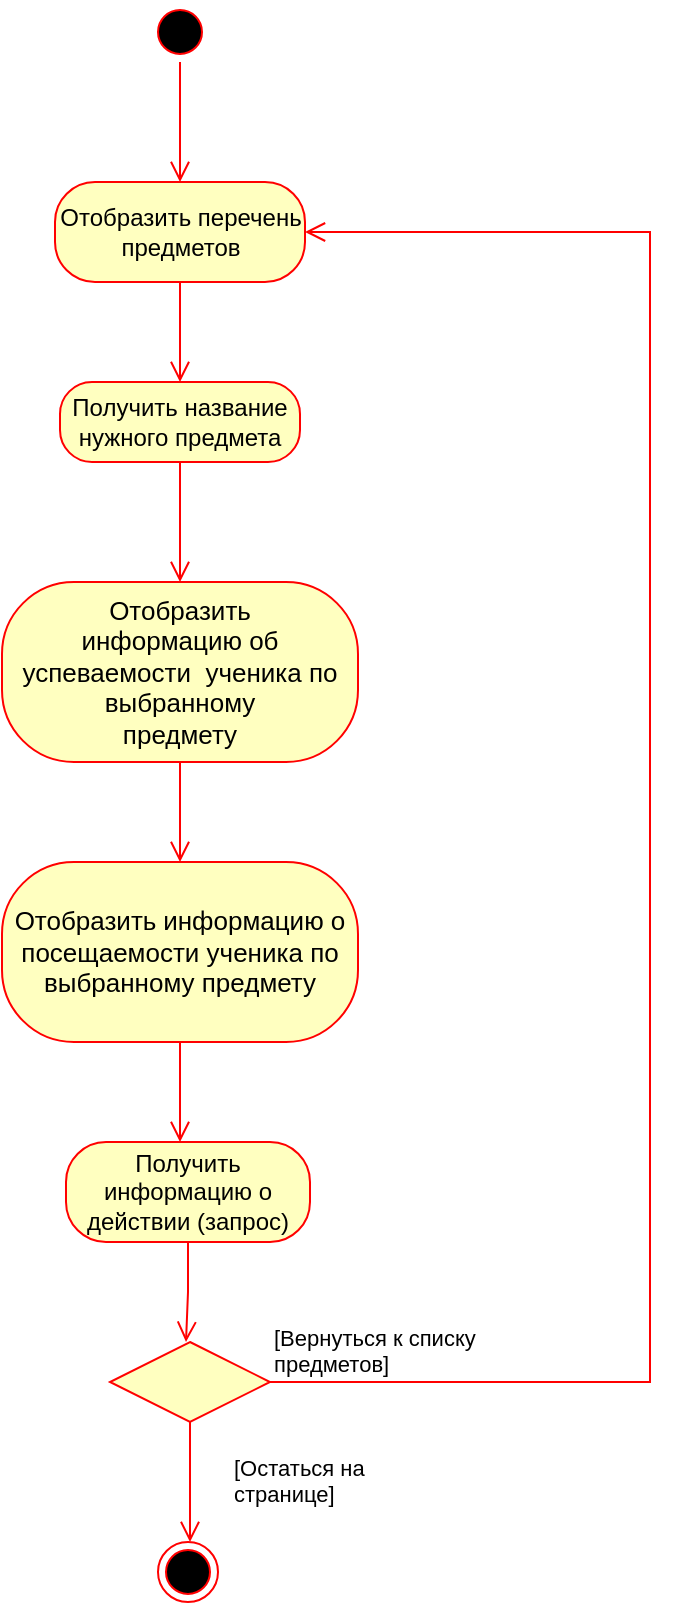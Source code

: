 <mxfile version="24.4.3" type="device" pages="6">
  <diagram name="ДД Просматривать содержимое классного журнала" id="GhDA5JJ8EpGgMBsGiKvQ">
    <mxGraphModel dx="1909" dy="1202" grid="1" gridSize="10" guides="1" tooltips="1" connect="1" arrows="1" fold="1" page="1" pageScale="1" pageWidth="827" pageHeight="1169" math="0" shadow="0">
      <root>
        <mxCell id="0" />
        <mxCell id="1" parent="0" />
        <mxCell id="xFsw0_pARV41h1hgjw1y-2" value="" style="ellipse;html=1;shape=startState;fillColor=#000000;strokeColor=#ff0000;" parent="1" vertex="1">
          <mxGeometry x="240" y="70" width="30" height="30" as="geometry" />
        </mxCell>
        <mxCell id="xFsw0_pARV41h1hgjw1y-3" value="" style="edgeStyle=orthogonalEdgeStyle;html=1;verticalAlign=bottom;endArrow=open;endSize=8;strokeColor=#ff0000;rounded=0;" parent="1" source="xFsw0_pARV41h1hgjw1y-2" edge="1">
          <mxGeometry relative="1" as="geometry">
            <mxPoint x="255" y="160" as="targetPoint" />
          </mxGeometry>
        </mxCell>
        <mxCell id="xFsw0_pARV41h1hgjw1y-4" value="Отобразить перечень предметов" style="rounded=1;whiteSpace=wrap;html=1;arcSize=40;fontColor=#000000;fillColor=#ffffc0;strokeColor=#ff0000;" parent="1" vertex="1">
          <mxGeometry x="192.5" y="160" width="125" height="50" as="geometry" />
        </mxCell>
        <mxCell id="xFsw0_pARV41h1hgjw1y-5" value="" style="edgeStyle=orthogonalEdgeStyle;html=1;verticalAlign=bottom;endArrow=open;endSize=8;strokeColor=#ff0000;rounded=0;" parent="1" source="xFsw0_pARV41h1hgjw1y-4" edge="1">
          <mxGeometry relative="1" as="geometry">
            <mxPoint x="255" y="260" as="targetPoint" />
          </mxGeometry>
        </mxCell>
        <mxCell id="xFsw0_pARV41h1hgjw1y-6" value="Получить название нужного предмета" style="rounded=1;whiteSpace=wrap;html=1;arcSize=40;fontColor=#000000;fillColor=#ffffc0;strokeColor=#ff0000;" parent="1" vertex="1">
          <mxGeometry x="195" y="260" width="120" height="40" as="geometry" />
        </mxCell>
        <mxCell id="xFsw0_pARV41h1hgjw1y-7" value="" style="edgeStyle=orthogonalEdgeStyle;html=1;verticalAlign=bottom;endArrow=open;endSize=8;strokeColor=#ff0000;rounded=0;" parent="1" source="xFsw0_pARV41h1hgjw1y-6" edge="1">
          <mxGeometry relative="1" as="geometry">
            <mxPoint x="255" y="360" as="targetPoint" />
          </mxGeometry>
        </mxCell>
        <mxCell id="xFsw0_pARV41h1hgjw1y-8" value="&lt;font style=&quot;font-size: 13px;&quot; face=&quot;Helvetica&quot;&gt;Отобразить&lt;br&gt;информацию об успеваемости&amp;nbsp; ученика по выбранному&lt;br&gt;предмету&lt;/font&gt;" style="rounded=1;whiteSpace=wrap;html=1;arcSize=40;fontColor=#000000;fillColor=#ffffc0;strokeColor=#ff0000;" parent="1" vertex="1">
          <mxGeometry x="166" y="360" width="178" height="90" as="geometry" />
        </mxCell>
        <mxCell id="xFsw0_pARV41h1hgjw1y-9" value="" style="edgeStyle=orthogonalEdgeStyle;html=1;verticalAlign=bottom;endArrow=open;endSize=8;strokeColor=#ff0000;rounded=0;" parent="1" source="xFsw0_pARV41h1hgjw1y-8" edge="1">
          <mxGeometry relative="1" as="geometry">
            <mxPoint x="255" y="500" as="targetPoint" />
            <Array as="points">
              <mxPoint x="255" y="460" />
            </Array>
          </mxGeometry>
        </mxCell>
        <mxCell id="xFsw0_pARV41h1hgjw1y-11" value="&lt;span style=&quot;font-size: 13px;&quot;&gt;&lt;font style=&quot;font-size: 13px;&quot; face=&quot;Helvetica&quot;&gt;Отобразить&lt;span style=&quot;letter-spacing: -0.15pt;&quot;&gt; &lt;/span&gt;информацию о посещаемости ученика по&lt;br/&gt;выбранному предмету&lt;/font&gt;&lt;/span&gt;" style="rounded=1;whiteSpace=wrap;html=1;arcSize=40;fontColor=#000000;fillColor=#ffffc0;strokeColor=#ff0000;" parent="1" vertex="1">
          <mxGeometry x="166" y="500" width="178" height="90" as="geometry" />
        </mxCell>
        <mxCell id="xFsw0_pARV41h1hgjw1y-12" value="" style="edgeStyle=orthogonalEdgeStyle;html=1;verticalAlign=bottom;endArrow=open;endSize=8;strokeColor=#ff0000;rounded=0;" parent="1" source="xFsw0_pARV41h1hgjw1y-11" edge="1">
          <mxGeometry relative="1" as="geometry">
            <mxPoint x="255" y="640" as="targetPoint" />
            <Array as="points">
              <mxPoint x="255" y="600" />
            </Array>
          </mxGeometry>
        </mxCell>
        <mxCell id="xFsw0_pARV41h1hgjw1y-13" value="Получить информацию о действии (запрос)" style="rounded=1;whiteSpace=wrap;html=1;arcSize=40;fontColor=#000000;fillColor=#ffffc0;strokeColor=#ff0000;" parent="1" vertex="1">
          <mxGeometry x="198" y="640" width="122" height="50" as="geometry" />
        </mxCell>
        <mxCell id="xFsw0_pARV41h1hgjw1y-14" value="" style="edgeStyle=orthogonalEdgeStyle;html=1;verticalAlign=bottom;endArrow=open;endSize=8;strokeColor=#ff0000;rounded=0;" parent="1" source="xFsw0_pARV41h1hgjw1y-13" edge="1">
          <mxGeometry relative="1" as="geometry">
            <mxPoint x="258" y="740" as="targetPoint" />
          </mxGeometry>
        </mxCell>
        <mxCell id="xFsw0_pARV41h1hgjw1y-15" value="" style="rhombus;whiteSpace=wrap;html=1;fontColor=#000000;fillColor=#ffffc0;strokeColor=#ff0000;" parent="1" vertex="1">
          <mxGeometry x="220" y="740" width="80" height="40" as="geometry" />
        </mxCell>
        <mxCell id="xFsw0_pARV41h1hgjw1y-16" value="[Вернуться к списку &lt;br&gt;предметов]" style="edgeStyle=orthogonalEdgeStyle;html=1;align=left;verticalAlign=bottom;endArrow=open;endSize=8;strokeColor=#ff0000;rounded=0;entryX=1;entryY=0.5;entryDx=0;entryDy=0;" parent="1" source="xFsw0_pARV41h1hgjw1y-15" target="xFsw0_pARV41h1hgjw1y-4" edge="1">
          <mxGeometry x="-1" relative="1" as="geometry">
            <mxPoint x="400" y="760" as="targetPoint" />
            <Array as="points">
              <mxPoint x="490" y="760" />
              <mxPoint x="490" y="185" />
            </Array>
          </mxGeometry>
        </mxCell>
        <mxCell id="xFsw0_pARV41h1hgjw1y-17" value="[Остаться на&lt;br&gt;странице]" style="edgeStyle=orthogonalEdgeStyle;html=1;align=left;verticalAlign=top;endArrow=open;endSize=8;strokeColor=#ff0000;rounded=0;" parent="1" source="xFsw0_pARV41h1hgjw1y-15" edge="1">
          <mxGeometry x="-0.669" y="20" relative="1" as="geometry">
            <mxPoint x="260" y="840" as="targetPoint" />
            <mxPoint as="offset" />
          </mxGeometry>
        </mxCell>
        <mxCell id="xFsw0_pARV41h1hgjw1y-20" value="" style="ellipse;html=1;shape=endState;fillColor=#000000;strokeColor=#ff0000;" parent="1" vertex="1">
          <mxGeometry x="244" y="840" width="30" height="30" as="geometry" />
        </mxCell>
      </root>
    </mxGraphModel>
  </diagram>
  <diagram id="ozHT0kNgbM_j_uiXv8dV" name="ДП Просматривать содержимое классного журнала">
    <mxGraphModel dx="1434" dy="780" grid="1" gridSize="10" guides="1" tooltips="1" connect="1" arrows="1" fold="1" page="1" pageScale="1" pageWidth="827" pageHeight="1169" math="0" shadow="0">
      <root>
        <mxCell id="0" />
        <mxCell id="1" parent="0" />
        <mxCell id="-aEBHtSDJdG5K7ZYC6EL-1" value="" style="shape=umlLifeline;perimeter=lifelinePerimeter;whiteSpace=wrap;html=1;container=1;dropTarget=0;collapsible=0;recursiveResize=0;outlineConnect=0;portConstraint=eastwest;newEdgeStyle={&quot;curved&quot;:0,&quot;rounded&quot;:0};participant=umlActor;" parent="1" vertex="1">
          <mxGeometry x="100" y="50" width="20" height="660" as="geometry" />
        </mxCell>
        <mxCell id="-aEBHtSDJdG5K7ZYC6EL-4" value="" style="html=1;points=[[0,0,0,0,5],[0,1,0,0,-5],[1,0,0,0,5],[1,1,0,0,-5]];perimeter=orthogonalPerimeter;outlineConnect=0;targetShapes=umlLifeline;portConstraint=eastwest;newEdgeStyle={&quot;curved&quot;:0,&quot;rounded&quot;:0};" parent="-aEBHtSDJdG5K7ZYC6EL-1" vertex="1">
          <mxGeometry x="5" y="70" width="10" height="430" as="geometry" />
        </mxCell>
        <mxCell id="-aEBHtSDJdG5K7ZYC6EL-9" value="" style="html=1;points=[[0,0,0,0,5],[0,1,0,0,-5],[1,0,0,0,5],[1,1,0,0,-5]];perimeter=orthogonalPerimeter;outlineConnect=0;targetShapes=umlLifeline;portConstraint=eastwest;newEdgeStyle={&quot;curved&quot;:0,&quot;rounded&quot;:0};" parent="-aEBHtSDJdG5K7ZYC6EL-1" vertex="1">
          <mxGeometry x="5" y="130" width="10" height="40" as="geometry" />
        </mxCell>
        <mxCell id="-aEBHtSDJdG5K7ZYC6EL-10" value="ПолучитьНазваниеПредмета():НазваниеПредмета" style="html=1;align=left;spacingLeft=2;endArrow=block;rounded=0;edgeStyle=orthogonalEdgeStyle;curved=0;rounded=0;" parent="-aEBHtSDJdG5K7ZYC6EL-1" target="-aEBHtSDJdG5K7ZYC6EL-9" edge="1">
          <mxGeometry relative="1" as="geometry">
            <mxPoint x="10" y="110" as="sourcePoint" />
            <Array as="points">
              <mxPoint x="40" y="140" />
            </Array>
          </mxGeometry>
        </mxCell>
        <mxCell id="yJdR0REu-SGnylPo3Y4m-10" value="" style="html=1;points=[[0,0,0,0,5],[0,1,0,0,-5],[1,0,0,0,5],[1,1,0,0,-5]];perimeter=orthogonalPerimeter;outlineConnect=0;targetShapes=umlLifeline;portConstraint=eastwest;newEdgeStyle={&quot;curved&quot;:0,&quot;rounded&quot;:0};" parent="-aEBHtSDJdG5K7ZYC6EL-1" vertex="1">
          <mxGeometry x="6" y="420" width="10" height="40" as="geometry" />
        </mxCell>
        <mxCell id="yJdR0REu-SGnylPo3Y4m-11" value="ОтобразитьРезультаты(Результат)" style="html=1;align=left;spacingLeft=2;endArrow=block;rounded=0;edgeStyle=orthogonalEdgeStyle;curved=0;rounded=0;" parent="-aEBHtSDJdG5K7ZYC6EL-1" target="yJdR0REu-SGnylPo3Y4m-10" edge="1">
          <mxGeometry relative="1" as="geometry">
            <mxPoint x="11" y="400" as="sourcePoint" />
            <Array as="points">
              <mxPoint x="41" y="430" />
            </Array>
          </mxGeometry>
        </mxCell>
        <mxCell id="-aEBHtSDJdG5K7ZYC6EL-3" value="Учащийся" style="text;html=1;align=center;verticalAlign=middle;resizable=0;points=[];autosize=1;strokeColor=none;fillColor=none;" parent="1" vertex="1">
          <mxGeometry x="70" y="20" width="80" height="30" as="geometry" />
        </mxCell>
        <mxCell id="-aEBHtSDJdG5K7ZYC6EL-5" value=":Предмет" style="shape=umlLifeline;perimeter=lifelinePerimeter;whiteSpace=wrap;html=1;container=1;dropTarget=0;collapsible=0;recursiveResize=0;outlineConnect=0;portConstraint=eastwest;newEdgeStyle={&quot;curved&quot;:0,&quot;rounded&quot;:0};" parent="1" vertex="1">
          <mxGeometry x="414" y="50" width="100" height="300" as="geometry" />
        </mxCell>
        <mxCell id="-aEBHtSDJdG5K7ZYC6EL-6" value="" style="html=1;points=[[0,0,0,0,5],[0,1,0,0,-5],[1,0,0,0,5],[1,1,0,0,-5]];perimeter=orthogonalPerimeter;outlineConnect=0;targetShapes=umlLifeline;portConstraint=eastwest;newEdgeStyle={&quot;curved&quot;:0,&quot;rounded&quot;:0};" parent="-aEBHtSDJdG5K7ZYC6EL-5" vertex="1">
          <mxGeometry x="45" y="70" width="10" height="80" as="geometry" />
        </mxCell>
        <mxCell id="-aEBHtSDJdG5K7ZYC6EL-7" style="edgeStyle=orthogonalEdgeStyle;rounded=0;orthogonalLoop=1;jettySize=auto;html=1;curved=0;" parent="1" source="-aEBHtSDJdG5K7ZYC6EL-4" target="-aEBHtSDJdG5K7ZYC6EL-6" edge="1">
          <mxGeometry relative="1" as="geometry">
            <Array as="points">
              <mxPoint x="160" y="150" />
              <mxPoint x="160" y="150" />
            </Array>
          </mxGeometry>
        </mxCell>
        <mxCell id="-aEBHtSDJdG5K7ZYC6EL-8" value="ПолучитьПеречньПредметов():Предмет" style="edgeLabel;html=1;align=center;verticalAlign=middle;resizable=0;points=[];" parent="-aEBHtSDJdG5K7ZYC6EL-7" vertex="1" connectable="0">
          <mxGeometry x="-0.263" y="3" relative="1" as="geometry">
            <mxPoint x="15" y="-7" as="offset" />
          </mxGeometry>
        </mxCell>
        <mxCell id="-aEBHtSDJdG5K7ZYC6EL-11" value=":Успеваемость" style="shape=umlLifeline;perimeter=lifelinePerimeter;whiteSpace=wrap;html=1;container=1;dropTarget=0;collapsible=0;recursiveResize=0;outlineConnect=0;portConstraint=eastwest;newEdgeStyle={&quot;curved&quot;:0,&quot;rounded&quot;:0};" parent="1" vertex="1">
          <mxGeometry x="590" y="50" width="100" height="390" as="geometry" />
        </mxCell>
        <mxCell id="yJdR0REu-SGnylPo3Y4m-1" value="" style="html=1;points=[[0,0,0,0,5],[0,1,0,0,-5],[1,0,0,0,5],[1,1,0,0,-5]];perimeter=orthogonalPerimeter;outlineConnect=0;targetShapes=umlLifeline;portConstraint=eastwest;newEdgeStyle={&quot;curved&quot;:0,&quot;rounded&quot;:0};" parent="-aEBHtSDJdG5K7ZYC6EL-11" vertex="1">
          <mxGeometry x="45" y="190" width="10" height="80" as="geometry" />
        </mxCell>
        <mxCell id="yJdR0REu-SGnylPo3Y4m-2" style="edgeStyle=orthogonalEdgeStyle;rounded=0;orthogonalLoop=1;jettySize=auto;html=1;curved=0;" parent="1" source="-aEBHtSDJdG5K7ZYC6EL-4" target="-aEBHtSDJdG5K7ZYC6EL-11" edge="1">
          <mxGeometry relative="1" as="geometry">
            <Array as="points">
              <mxPoint x="250" y="280" />
              <mxPoint x="250" y="280" />
            </Array>
          </mxGeometry>
        </mxCell>
        <mxCell id="yJdR0REu-SGnylPo3Y4m-3" value="ПолучитьДанныеОбУспеваемости():Успеваемость" style="edgeLabel;html=1;align=center;verticalAlign=middle;resizable=0;points=[];" parent="yJdR0REu-SGnylPo3Y4m-2" vertex="1" connectable="0">
          <mxGeometry x="-0.39" relative="1" as="geometry">
            <mxPoint x="-20" y="-10" as="offset" />
          </mxGeometry>
        </mxCell>
        <mxCell id="yJdR0REu-SGnylPo3Y4m-4" value=":Посещаемость" style="shape=umlLifeline;perimeter=lifelinePerimeter;whiteSpace=wrap;html=1;container=1;dropTarget=0;collapsible=0;recursiveResize=0;outlineConnect=0;portConstraint=eastwest;newEdgeStyle={&quot;curved&quot;:0,&quot;rounded&quot;:0};" parent="1" vertex="1">
          <mxGeometry x="770" y="50" width="100" height="640" as="geometry" />
        </mxCell>
        <mxCell id="yJdR0REu-SGnylPo3Y4m-5" value="" style="html=1;points=[[0,0,0,0,5],[0,1,0,0,-5],[1,0,0,0,5],[1,1,0,0,-5]];perimeter=orthogonalPerimeter;outlineConnect=0;targetShapes=umlLifeline;portConstraint=eastwest;newEdgeStyle={&quot;curved&quot;:0,&quot;rounded&quot;:0};" parent="yJdR0REu-SGnylPo3Y4m-4" vertex="1">
          <mxGeometry x="45" y="300" width="10" height="80" as="geometry" />
        </mxCell>
        <mxCell id="yJdR0REu-SGnylPo3Y4m-6" style="edgeStyle=orthogonalEdgeStyle;rounded=0;orthogonalLoop=1;jettySize=auto;html=1;curved=0;" parent="1" source="-aEBHtSDJdG5K7ZYC6EL-4" target="yJdR0REu-SGnylPo3Y4m-4" edge="1">
          <mxGeometry relative="1" as="geometry">
            <Array as="points">
              <mxPoint x="290" y="380" />
              <mxPoint x="290" y="380" />
            </Array>
          </mxGeometry>
        </mxCell>
        <mxCell id="yJdR0REu-SGnylPo3Y4m-7" value="&lt;span style=&quot;font-size: 11px; background-color: rgb(255, 255, 255);&quot;&gt;ПолучитьДанныеОПосещаемостии():Посещаемость&lt;/span&gt;" style="text;html=1;align=center;verticalAlign=middle;resizable=0;points=[];autosize=1;strokeColor=none;fillColor=none;" parent="1" vertex="1">
          <mxGeometry x="155" y="328" width="290" height="30" as="geometry" />
        </mxCell>
      </root>
    </mxGraphModel>
  </diagram>
  <diagram id="UU9LcetnBbPYJ6xcRy1N" name="ДП Работать с журналом учета преподавателей">
    <mxGraphModel dx="1434" dy="780" grid="1" gridSize="10" guides="1" tooltips="1" connect="1" arrows="1" fold="1" page="1" pageScale="1" pageWidth="827" pageHeight="1169" math="0" shadow="0">
      <root>
        <mxCell id="0" />
        <mxCell id="1" parent="0" />
        <mxCell id="kTUTBUxoFP5jON_hpG-B-2" value="" style="shape=umlLifeline;perimeter=lifelinePerimeter;whiteSpace=wrap;html=1;container=1;dropTarget=0;collapsible=0;recursiveResize=0;outlineConnect=0;portConstraint=eastwest;newEdgeStyle={&quot;curved&quot;:0,&quot;rounded&quot;:0};participant=umlActor;" parent="1" vertex="1">
          <mxGeometry x="80" y="100" width="20" height="600" as="geometry" />
        </mxCell>
        <mxCell id="2SuWnSA99DPPpRbEErow-1" value="" style="html=1;points=[[0,0,0,0,5],[0,1,0,0,-5],[1,0,0,0,5],[1,1,0,0,-5]];perimeter=orthogonalPerimeter;outlineConnect=0;targetShapes=umlLifeline;portConstraint=eastwest;newEdgeStyle={&quot;curved&quot;:0,&quot;rounded&quot;:0};" parent="kTUTBUxoFP5jON_hpG-B-2" vertex="1">
          <mxGeometry x="5" y="60" width="10" height="330" as="geometry" />
        </mxCell>
        <mxCell id="wPAeT3K_qcjkXJFKxchH-1" value="" style="html=1;points=[[0,0,0,0,5],[0,1,0,0,-5],[1,0,0,0,5],[1,1,0,0,-5]];perimeter=orthogonalPerimeter;outlineConnect=0;targetShapes=umlLifeline;portConstraint=eastwest;newEdgeStyle={&quot;curved&quot;:0,&quot;rounded&quot;:0};" parent="kTUTBUxoFP5jON_hpG-B-2" vertex="1">
          <mxGeometry x="5" y="120" width="10" height="40" as="geometry" />
        </mxCell>
        <mxCell id="wPAeT3K_qcjkXJFKxchH-2" value="ПолучитьФИОПреподавателя():ФИОПреподавателя" style="html=1;align=left;spacingLeft=2;endArrow=block;rounded=0;edgeStyle=orthogonalEdgeStyle;curved=0;rounded=0;" parent="kTUTBUxoFP5jON_hpG-B-2" target="wPAeT3K_qcjkXJFKxchH-1" edge="1">
          <mxGeometry x="0.012" relative="1" as="geometry">
            <mxPoint x="10" y="100" as="sourcePoint" />
            <Array as="points">
              <mxPoint x="40" y="130" />
            </Array>
            <mxPoint as="offset" />
          </mxGeometry>
        </mxCell>
        <mxCell id="e9LcL4o1iRo2LlaVkWCO-4" value="" style="html=1;points=[[0,0,0,0,5],[0,1,0,0,-5],[1,0,0,0,5],[1,1,0,0,-5]];perimeter=orthogonalPerimeter;outlineConnect=0;targetShapes=umlLifeline;portConstraint=eastwest;newEdgeStyle={&quot;curved&quot;:0,&quot;rounded&quot;:0};" parent="kTUTBUxoFP5jON_hpG-B-2" vertex="1">
          <mxGeometry x="5" y="200" width="10" height="40" as="geometry" />
        </mxCell>
        <mxCell id="e9LcL4o1iRo2LlaVkWCO-5" value="ПолучитьЛичноеДелоПреподавателя():ЛДПреподавателя" style="html=1;align=left;spacingLeft=2;endArrow=block;rounded=0;edgeStyle=orthogonalEdgeStyle;curved=0;rounded=0;" parent="kTUTBUxoFP5jON_hpG-B-2" target="e9LcL4o1iRo2LlaVkWCO-4" edge="1">
          <mxGeometry relative="1" as="geometry">
            <mxPoint x="10" y="180" as="sourcePoint" />
            <Array as="points">
              <mxPoint x="40" y="210" />
            </Array>
          </mxGeometry>
        </mxCell>
        <mxCell id="e9LcL4o1iRo2LlaVkWCO-9" value="" style="html=1;points=[[0,0,0,0,5],[0,1,0,0,-5],[1,0,0,0,5],[1,1,0,0,-5]];perimeter=orthogonalPerimeter;outlineConnect=0;targetShapes=umlLifeline;portConstraint=eastwest;newEdgeStyle={&quot;curved&quot;:0,&quot;rounded&quot;:0};" parent="kTUTBUxoFP5jON_hpG-B-2" vertex="1">
          <mxGeometry x="5" y="300" width="10" height="40" as="geometry" />
        </mxCell>
        <mxCell id="e9LcL4o1iRo2LlaVkWCO-10" value="ОткрытьФорму(Преподаватель)" style="html=1;align=left;spacingLeft=2;endArrow=block;rounded=0;edgeStyle=orthogonalEdgeStyle;curved=0;rounded=0;" parent="kTUTBUxoFP5jON_hpG-B-2" target="e9LcL4o1iRo2LlaVkWCO-9" edge="1">
          <mxGeometry relative="1" as="geometry">
            <mxPoint x="10" y="280" as="sourcePoint" />
            <Array as="points">
              <mxPoint x="40" y="310" />
            </Array>
          </mxGeometry>
        </mxCell>
        <mxCell id="kTUTBUxoFP5jON_hpG-B-3" value="Администрация школы" style="text;html=1;align=center;verticalAlign=middle;resizable=0;points=[];autosize=1;strokeColor=none;fillColor=none;" parent="1" vertex="1">
          <mxGeometry x="15" y="70" width="150" height="30" as="geometry" />
        </mxCell>
        <mxCell id="2SuWnSA99DPPpRbEErow-2" value=":Преподаватель" style="shape=umlLifeline;perimeter=lifelinePerimeter;whiteSpace=wrap;html=1;container=1;dropTarget=0;collapsible=0;recursiveResize=0;outlineConnect=0;portConstraint=eastwest;newEdgeStyle={&quot;curved&quot;:0,&quot;rounded&quot;:0};" parent="1" vertex="1">
          <mxGeometry x="500" y="80" width="100" height="730" as="geometry" />
        </mxCell>
        <mxCell id="0DaUec6cCpMsL1g1Fyv9-1" value="" style="html=1;points=[[0,0,0,0,5],[0,1,0,0,-5],[1,0,0,0,5],[1,1,0,0,-5]];perimeter=orthogonalPerimeter;outlineConnect=0;targetShapes=umlLifeline;portConstraint=eastwest;newEdgeStyle={&quot;curved&quot;:0,&quot;rounded&quot;:0};" parent="2SuWnSA99DPPpRbEErow-2" vertex="1">
          <mxGeometry x="46" y="360" width="10" height="210" as="geometry" />
        </mxCell>
        <mxCell id="KJpOrB9tsoX88Z9so3ap-2" value="" style="html=1;points=[[0,0,0,0,5],[0,1,0,0,-5],[1,0,0,0,5],[1,1,0,0,-5]];perimeter=orthogonalPerimeter;outlineConnect=0;targetShapes=umlLifeline;portConstraint=eastwest;newEdgeStyle={&quot;curved&quot;:0,&quot;rounded&quot;:0};" parent="2SuWnSA99DPPpRbEErow-2" vertex="1">
          <mxGeometry x="45" y="80" width="10" height="60" as="geometry" />
        </mxCell>
        <mxCell id="e9LcL4o1iRo2LlaVkWCO-6" value="" style="html=1;points=[[0,0,0,0,5],[0,1,0,0,-5],[1,0,0,0,5],[1,1,0,0,-5]];perimeter=orthogonalPerimeter;outlineConnect=0;targetShapes=umlLifeline;portConstraint=eastwest;newEdgeStyle={&quot;curved&quot;:0,&quot;rounded&quot;:0};" parent="2SuWnSA99DPPpRbEErow-2" vertex="1">
          <mxGeometry x="50" y="420" width="10" height="40" as="geometry" />
        </mxCell>
        <mxCell id="e9LcL4o1iRo2LlaVkWCO-7" value="ПолучитьЛичныеДанныеПреподавателя():ЛичныеДанныеПреподавателя" style="html=1;align=left;spacingLeft=2;endArrow=block;rounded=0;edgeStyle=orthogonalEdgeStyle;curved=0;rounded=0;" parent="2SuWnSA99DPPpRbEErow-2" target="e9LcL4o1iRo2LlaVkWCO-6" edge="1">
          <mxGeometry x="-0.009" relative="1" as="geometry">
            <mxPoint x="55" y="400" as="sourcePoint" />
            <Array as="points">
              <mxPoint x="85" y="430" />
            </Array>
            <mxPoint as="offset" />
          </mxGeometry>
        </mxCell>
        <mxCell id="RxykpupFUyI8Gsuq2Oce-1" value="" style="html=1;points=[[0,0,0,0,5],[0,1,0,0,-5],[1,0,0,0,5],[1,1,0,0,-5]];perimeter=orthogonalPerimeter;outlineConnect=0;targetShapes=umlLifeline;portConstraint=eastwest;newEdgeStyle={&quot;curved&quot;:0,&quot;rounded&quot;:0};" parent="2SuWnSA99DPPpRbEErow-2" vertex="1">
          <mxGeometry x="50" y="510" width="10" height="40" as="geometry" />
        </mxCell>
        <mxCell id="RxykpupFUyI8Gsuq2Oce-2" value="СохранитьНовогоПреподавателяВБД():Преподаватель" style="html=1;align=left;spacingLeft=2;endArrow=block;rounded=0;edgeStyle=orthogonalEdgeStyle;curved=0;rounded=0;" parent="2SuWnSA99DPPpRbEErow-2" target="RxykpupFUyI8Gsuq2Oce-1" edge="1">
          <mxGeometry relative="1" as="geometry">
            <mxPoint x="55" y="490" as="sourcePoint" />
            <Array as="points">
              <mxPoint x="85" y="520" />
            </Array>
          </mxGeometry>
        </mxCell>
        <mxCell id="KJpOrB9tsoX88Z9so3ap-1" style="edgeStyle=orthogonalEdgeStyle;rounded=0;orthogonalLoop=1;jettySize=auto;html=1;curved=0;" parent="1" target="2SuWnSA99DPPpRbEErow-2" edge="1">
          <mxGeometry relative="1" as="geometry">
            <mxPoint x="430" y="130" as="targetPoint" />
            <mxPoint x="95" y="180" as="sourcePoint" />
            <Array as="points">
              <mxPoint x="95" y="181" />
            </Array>
          </mxGeometry>
        </mxCell>
        <mxCell id="KJpOrB9tsoX88Z9so3ap-3" value="ПолучитьПеречньПреподавателей():Преподаватель" style="edgeLabel;html=1;align=center;verticalAlign=middle;resizable=0;points=[];" parent="KJpOrB9tsoX88Z9so3ap-1" vertex="1" connectable="0">
          <mxGeometry x="-0.35" relative="1" as="geometry">
            <mxPoint x="38" y="-11" as="offset" />
          </mxGeometry>
        </mxCell>
        <mxCell id="e9LcL4o1iRo2LlaVkWCO-3" style="edgeStyle=orthogonalEdgeStyle;rounded=0;orthogonalLoop=1;jettySize=auto;html=1;curved=0;" parent="1" source="2SuWnSA99DPPpRbEErow-1" target="2SuWnSA99DPPpRbEErow-2" edge="1">
          <mxGeometry relative="1" as="geometry">
            <Array as="points">
              <mxPoint x="420" y="460" />
              <mxPoint x="420" y="460" />
            </Array>
          </mxGeometry>
        </mxCell>
        <mxCell id="e9LcL4o1iRo2LlaVkWCO-8" value="&lt;span style=&quot;text-align: left;&quot;&gt;СоздатьНовоеЛДПреподавателя():ЛДПреподавателя&lt;/span&gt;" style="edgeLabel;html=1;align=center;verticalAlign=middle;resizable=0;points=[];" parent="e9LcL4o1iRo2LlaVkWCO-3" vertex="1" connectable="0">
          <mxGeometry x="-0.099" y="-5" relative="1" as="geometry">
            <mxPoint x="10" y="-15" as="offset" />
          </mxGeometry>
        </mxCell>
      </root>
    </mxGraphModel>
  </diagram>
  <diagram id="M4CpFcbBAaataZh6NHn3" name="ДП Работать с данными поступающих">
    <mxGraphModel dx="1050" dy="661" grid="1" gridSize="10" guides="1" tooltips="1" connect="1" arrows="1" fold="1" page="1" pageScale="1" pageWidth="827" pageHeight="1169" math="0" shadow="0">
      <root>
        <mxCell id="0" />
        <mxCell id="1" parent="0" />
        <mxCell id="I5DP8-BoOTLGiMz2T4dt-1" value="" style="shape=umlLifeline;perimeter=lifelinePerimeter;whiteSpace=wrap;html=1;container=1;dropTarget=0;collapsible=0;recursiveResize=0;outlineConnect=0;portConstraint=eastwest;newEdgeStyle={&quot;curved&quot;:0,&quot;rounded&quot;:0};participant=umlActor;" parent="1" vertex="1">
          <mxGeometry x="90" y="150" width="20" height="520" as="geometry" />
        </mxCell>
        <mxCell id="VsG27GPGSmAYt9QTBCAz-1" value="" style="html=1;points=[[0,0,0,0,5],[0,1,0,0,-5],[1,0,0,0,5],[1,1,0,0,-5]];perimeter=orthogonalPerimeter;outlineConnect=0;targetShapes=umlLifeline;portConstraint=eastwest;newEdgeStyle={&quot;curved&quot;:0,&quot;rounded&quot;:0};" parent="I5DP8-BoOTLGiMz2T4dt-1" vertex="1">
          <mxGeometry x="5" y="70" width="10" height="360" as="geometry" />
        </mxCell>
        <mxCell id="8Za7L209P9gRxeqMtF9T-1" value="" style="html=1;points=[[0,0,0,0,5],[0,1,0,0,-5],[1,0,0,0,5],[1,1,0,0,-5]];perimeter=orthogonalPerimeter;outlineConnect=0;targetShapes=umlLifeline;portConstraint=eastwest;newEdgeStyle={&quot;curved&quot;:0,&quot;rounded&quot;:0};" parent="I5DP8-BoOTLGiMz2T4dt-1" vertex="1">
          <mxGeometry x="5" y="130" width="10" height="40" as="geometry" />
        </mxCell>
        <mxCell id="8Za7L209P9gRxeqMtF9T-2" value="ПолучитьФИОПоступающего():ФИОПоступающего" style="html=1;align=left;spacingLeft=2;endArrow=block;rounded=0;edgeStyle=orthogonalEdgeStyle;curved=0;rounded=0;" parent="I5DP8-BoOTLGiMz2T4dt-1" target="8Za7L209P9gRxeqMtF9T-1" edge="1">
          <mxGeometry relative="1" as="geometry">
            <mxPoint x="10" y="110" as="sourcePoint" />
            <Array as="points">
              <mxPoint x="40" y="140" />
            </Array>
          </mxGeometry>
        </mxCell>
        <mxCell id="oM5nVTRDdeC3sPqhmBQ0-1" value="" style="html=1;points=[[0,0,0,0,5],[0,1,0,0,-5],[1,0,0,0,5],[1,1,0,0,-5]];perimeter=orthogonalPerimeter;outlineConnect=0;targetShapes=umlLifeline;portConstraint=eastwest;newEdgeStyle={&quot;curved&quot;:0,&quot;rounded&quot;:0};" parent="I5DP8-BoOTLGiMz2T4dt-1" vertex="1">
          <mxGeometry x="5" y="310" width="10" height="40" as="geometry" />
        </mxCell>
        <mxCell id="oM5nVTRDdeC3sPqhmBQ0-2" value="ПолучитьСтатусЗачисленияПоступающего():СтатусЗачисления" style="html=1;align=left;spacingLeft=2;endArrow=block;rounded=0;edgeStyle=orthogonalEdgeStyle;curved=0;rounded=0;" parent="I5DP8-BoOTLGiMz2T4dt-1" target="oM5nVTRDdeC3sPqhmBQ0-1" edge="1">
          <mxGeometry relative="1" as="geometry">
            <mxPoint x="10" y="270" as="sourcePoint" />
            <Array as="points">
              <mxPoint x="40" y="300" />
            </Array>
          </mxGeometry>
        </mxCell>
        <mxCell id="h82H7liTuh-v_kTRQIHy-1" value="" style="html=1;points=[[0,0,0,0,5],[0,1,0,0,-5],[1,0,0,0,5],[1,1,0,0,-5]];perimeter=orthogonalPerimeter;outlineConnect=0;targetShapes=umlLifeline;portConstraint=eastwest;newEdgeStyle={&quot;curved&quot;:0,&quot;rounded&quot;:0};" vertex="1" parent="I5DP8-BoOTLGiMz2T4dt-1">
          <mxGeometry x="5" y="240" width="10" height="40" as="geometry" />
        </mxCell>
        <mxCell id="I5DP8-BoOTLGiMz2T4dt-2" value="Администрация школы" style="text;html=1;align=center;verticalAlign=middle;resizable=0;points=[];autosize=1;strokeColor=none;fillColor=none;" parent="1" vertex="1">
          <mxGeometry x="25" y="120" width="150" height="30" as="geometry" />
        </mxCell>
        <mxCell id="I5DP8-BoOTLGiMz2T4dt-3" value=":Поступающий" style="shape=umlLifeline;perimeter=lifelinePerimeter;whiteSpace=wrap;html=1;container=1;dropTarget=0;collapsible=0;recursiveResize=0;outlineConnect=0;portConstraint=eastwest;newEdgeStyle={&quot;curved&quot;:0,&quot;rounded&quot;:0};" parent="1" vertex="1">
          <mxGeometry x="470" y="150" width="100" height="530" as="geometry" />
        </mxCell>
        <mxCell id="VsG27GPGSmAYt9QTBCAz-2" value="" style="html=1;points=[[0,0,0,0,5],[0,1,0,0,-5],[1,0,0,0,5],[1,1,0,0,-5]];perimeter=orthogonalPerimeter;outlineConnect=0;targetShapes=umlLifeline;portConstraint=eastwest;newEdgeStyle={&quot;curved&quot;:0,&quot;rounded&quot;:0};" parent="I5DP8-BoOTLGiMz2T4dt-3" vertex="1">
          <mxGeometry x="45" y="70" width="10" height="80" as="geometry" />
        </mxCell>
        <mxCell id="WIecglRSiBNNbNzKmK5W-3" value="" style="html=1;points=[[0,0,0,0,5],[0,1,0,0,-5],[1,0,0,0,5],[1,1,0,0,-5]];perimeter=orthogonalPerimeter;outlineConnect=0;targetShapes=umlLifeline;portConstraint=eastwest;newEdgeStyle={&quot;curved&quot;:0,&quot;rounded&quot;:0};" parent="I5DP8-BoOTLGiMz2T4dt-3" vertex="1">
          <mxGeometry x="45" y="380" width="10" height="110" as="geometry" />
        </mxCell>
        <mxCell id="oM5nVTRDdeC3sPqhmBQ0-5" value="" style="html=1;points=[[0,0,0,0,5],[0,1,0,0,-5],[1,0,0,0,5],[1,1,0,0,-5]];perimeter=orthogonalPerimeter;outlineConnect=0;targetShapes=umlLifeline;portConstraint=eastwest;newEdgeStyle={&quot;curved&quot;:0,&quot;rounded&quot;:0};" parent="I5DP8-BoOTLGiMz2T4dt-3" vertex="1">
          <mxGeometry x="50" y="420" width="10" height="40" as="geometry" />
        </mxCell>
        <mxCell id="oM5nVTRDdeC3sPqhmBQ0-6" value="СохранитьСтатусЗачисления():Поступающий" style="html=1;align=left;spacingLeft=2;endArrow=block;rounded=0;edgeStyle=orthogonalEdgeStyle;curved=0;rounded=0;" parent="I5DP8-BoOTLGiMz2T4dt-3" target="oM5nVTRDdeC3sPqhmBQ0-5" edge="1">
          <mxGeometry relative="1" as="geometry">
            <mxPoint x="55" y="400" as="sourcePoint" />
            <Array as="points">
              <mxPoint x="85" y="430" />
            </Array>
          </mxGeometry>
        </mxCell>
        <mxCell id="VsG27GPGSmAYt9QTBCAz-3" style="edgeStyle=orthogonalEdgeStyle;rounded=0;orthogonalLoop=1;jettySize=auto;html=1;curved=0;" parent="1" edge="1">
          <mxGeometry relative="1" as="geometry">
            <mxPoint x="105" y="240" as="sourcePoint" />
            <mxPoint x="515" y="240" as="targetPoint" />
            <Array as="points">
              <mxPoint x="220" y="240" />
              <mxPoint x="220" y="240" />
            </Array>
          </mxGeometry>
        </mxCell>
        <mxCell id="VsG27GPGSmAYt9QTBCAz-4" value="ПолучитьПеречньПоступающих():Поступающий" style="edgeLabel;html=1;align=center;verticalAlign=middle;resizable=0;points=[];" parent="VsG27GPGSmAYt9QTBCAz-3" vertex="1" connectable="0">
          <mxGeometry x="0.021" y="-1" relative="1" as="geometry">
            <mxPoint x="-14" y="-11" as="offset" />
          </mxGeometry>
        </mxCell>
        <mxCell id="oM5nVTRDdeC3sPqhmBQ0-3" style="edgeStyle=orthogonalEdgeStyle;rounded=0;orthogonalLoop=1;jettySize=auto;html=1;curved=0;" parent="1" source="VsG27GPGSmAYt9QTBCAz-1" target="WIecglRSiBNNbNzKmK5W-3" edge="1">
          <mxGeometry relative="1" as="geometry">
            <Array as="points">
              <mxPoint x="220" y="540" />
              <mxPoint x="220" y="540" />
            </Array>
          </mxGeometry>
        </mxCell>
        <mxCell id="oM5nVTRDdeC3sPqhmBQ0-4" value="ПередатьСтатусЗачисления():СтатусЗачисления" style="edgeLabel;html=1;align=center;verticalAlign=middle;resizable=0;points=[];" parent="oM5nVTRDdeC3sPqhmBQ0-3" vertex="1" connectable="0">
          <mxGeometry x="-0.466" y="-2" relative="1" as="geometry">
            <mxPoint x="76" y="-12" as="offset" />
          </mxGeometry>
        </mxCell>
        <mxCell id="5lJU-xRq1edtps7PHNm4-1" value=":Родитель" style="shape=umlLifeline;perimeter=lifelinePerimeter;whiteSpace=wrap;html=1;container=1;dropTarget=0;collapsible=0;recursiveResize=0;outlineConnect=0;portConstraint=eastwest;newEdgeStyle={&quot;curved&quot;:0,&quot;rounded&quot;:0};" vertex="1" parent="1">
          <mxGeometry x="800" y="150" width="100" height="520" as="geometry" />
        </mxCell>
        <mxCell id="5lJU-xRq1edtps7PHNm4-2" value="" style="html=1;points=[[0,0,0,0,5],[0,1,0,0,-5],[1,0,0,0,5],[1,1,0,0,-5]];perimeter=orthogonalPerimeter;outlineConnect=0;targetShapes=umlLifeline;portConstraint=eastwest;newEdgeStyle={&quot;curved&quot;:0,&quot;rounded&quot;:0};" vertex="1" parent="5lJU-xRq1edtps7PHNm4-1">
          <mxGeometry x="45" y="180" width="10" height="80" as="geometry" />
        </mxCell>
        <mxCell id="5lJU-xRq1edtps7PHNm4-3" style="edgeStyle=orthogonalEdgeStyle;rounded=0;orthogonalLoop=1;jettySize=auto;html=1;curved=0;" edge="1" parent="1">
          <mxGeometry relative="1" as="geometry">
            <mxPoint x="105" y="350" as="sourcePoint" />
            <mxPoint x="845" y="350" as="targetPoint" />
            <Array as="points">
              <mxPoint x="290" y="350" />
              <mxPoint x="290" y="350" />
            </Array>
          </mxGeometry>
        </mxCell>
        <mxCell id="ZBA9Hy3bm7EszHZfofAr-1" value="&lt;span style=&quot;text-align: left;&quot;&gt;ПолучитьЛичноеДелоПоступающегоРебенка():ЛДПоступающего&lt;/span&gt;" style="edgeLabel;html=1;align=center;verticalAlign=middle;resizable=0;points=[];" vertex="1" connectable="0" parent="5lJU-xRq1edtps7PHNm4-3">
          <mxGeometry x="-0.152" y="4" relative="1" as="geometry">
            <mxPoint x="-69" y="-6" as="offset" />
          </mxGeometry>
        </mxCell>
        <mxCell id="h82H7liTuh-v_kTRQIHy-2" value="ПолучитьДокументыПоступающего():ДокументыПоступающего" style="html=1;align=left;spacingLeft=2;endArrow=block;rounded=0;edgeStyle=orthogonalEdgeStyle;curved=0;rounded=0;" edge="1" parent="1">
          <mxGeometry x="0.012" relative="1" as="geometry">
            <mxPoint x="100" y="380" as="sourcePoint" />
            <Array as="points">
              <mxPoint x="130" y="410" />
            </Array>
            <mxPoint x="105" y="410" as="targetPoint" />
            <mxPoint as="offset" />
          </mxGeometry>
        </mxCell>
      </root>
    </mxGraphModel>
  </diagram>
  <diagram id="-KyGj9iOlbqH_zolTVG5" name="Диаграмма классов">
    <mxGraphModel dx="1909" dy="1202" grid="1" gridSize="10" guides="1" tooltips="1" connect="1" arrows="1" fold="1" page="1" pageScale="1" pageWidth="827" pageHeight="1169" math="0" shadow="0">
      <root>
        <mxCell id="il51EQe1dhMxAWnOGupQ-0" />
        <mxCell id="il51EQe1dhMxAWnOGupQ-1" parent="il51EQe1dhMxAWnOGupQ-0" />
        <mxCell id="QgdNQKR_k15dnJ27Vs94-0" style="edgeStyle=orthogonalEdgeStyle;rounded=0;orthogonalLoop=1;jettySize=auto;html=1;entryX=0.25;entryY=0;entryDx=0;entryDy=0;endArrow=none;endFill=0;" parent="il51EQe1dhMxAWnOGupQ-1" source="hQheS328YxkhFlJrAXXw-0" target="hQheS328YxkhFlJrAXXw-20" edge="1">
          <mxGeometry relative="1" as="geometry" />
        </mxCell>
        <mxCell id="hQheS328YxkhFlJrAXXw-0" value="Успеваемость" style="swimlane;fontStyle=1;align=center;verticalAlign=top;childLayout=stackLayout;horizontal=1;startSize=26;horizontalStack=0;resizeParent=1;resizeParentMax=0;resizeLast=0;collapsible=1;marginBottom=0;whiteSpace=wrap;html=1;" parent="il51EQe1dhMxAWnOGupQ-1" vertex="1">
          <mxGeometry x="160" y="80" width="160" height="146" as="geometry" />
        </mxCell>
        <mxCell id="hQheS328YxkhFlJrAXXw-1" value="&lt;div&gt;-ФИО Ученика&lt;/div&gt;&lt;div&gt;-Предмет&lt;/div&gt;-Оценка&lt;div&gt;-Дата выставления оценки&lt;br&gt;&lt;div&gt;-Примечание&lt;/div&gt;&lt;/div&gt;" style="text;strokeColor=none;fillColor=none;align=left;verticalAlign=top;spacingLeft=4;spacingRight=4;overflow=hidden;rotatable=0;points=[[0,0.5],[1,0.5]];portConstraint=eastwest;whiteSpace=wrap;html=1;" parent="hQheS328YxkhFlJrAXXw-0" vertex="1">
          <mxGeometry y="26" width="160" height="90" as="geometry" />
        </mxCell>
        <mxCell id="hQheS328YxkhFlJrAXXw-2" value="" style="line;strokeWidth=1;fillColor=none;align=left;verticalAlign=middle;spacingTop=-1;spacingLeft=3;spacingRight=3;rotatable=0;labelPosition=right;points=[];portConstraint=eastwest;strokeColor=inherit;" parent="hQheS328YxkhFlJrAXXw-0" vertex="1">
          <mxGeometry y="116" width="160" height="30" as="geometry" />
        </mxCell>
        <mxCell id="QgdNQKR_k15dnJ27Vs94-1" style="edgeStyle=orthogonalEdgeStyle;rounded=0;orthogonalLoop=1;jettySize=auto;html=1;entryX=0.75;entryY=0;entryDx=0;entryDy=0;endArrow=none;endFill=0;" parent="il51EQe1dhMxAWnOGupQ-1" source="hQheS328YxkhFlJrAXXw-4" target="hQheS328YxkhFlJrAXXw-20" edge="1">
          <mxGeometry relative="1" as="geometry" />
        </mxCell>
        <mxCell id="hQheS328YxkhFlJrAXXw-4" value="Посещаемость" style="swimlane;fontStyle=1;align=center;verticalAlign=top;childLayout=stackLayout;horizontal=1;startSize=26;horizontalStack=0;resizeParent=1;resizeParentMax=0;resizeLast=0;collapsible=1;marginBottom=0;whiteSpace=wrap;html=1;" parent="il51EQe1dhMxAWnOGupQ-1" vertex="1">
          <mxGeometry x="420" y="90" width="174" height="110" as="geometry" />
        </mxCell>
        <mxCell id="hQheS328YxkhFlJrAXXw-5" value="&lt;div&gt;-ФИО Ученика&lt;/div&gt;&lt;div&gt;-Название предмета&lt;/div&gt;&lt;div&gt;-Дата посеещения&lt;/div&gt;-Данные о посещении" style="text;strokeColor=none;fillColor=none;align=left;verticalAlign=top;spacingLeft=4;spacingRight=4;overflow=hidden;rotatable=0;points=[[0,0.5],[1,0.5]];portConstraint=eastwest;whiteSpace=wrap;html=1;" parent="hQheS328YxkhFlJrAXXw-4" vertex="1">
          <mxGeometry y="26" width="174" height="62" as="geometry" />
        </mxCell>
        <mxCell id="hQheS328YxkhFlJrAXXw-6" value="" style="line;strokeWidth=1;fillColor=none;align=left;verticalAlign=middle;spacingTop=-1;spacingLeft=3;spacingRight=3;rotatable=0;labelPosition=right;points=[];portConstraint=eastwest;strokeColor=inherit;" parent="hQheS328YxkhFlJrAXXw-4" vertex="1">
          <mxGeometry y="88" width="174" height="22" as="geometry" />
        </mxCell>
        <mxCell id="hQheS328YxkhFlJrAXXw-8" value="Администрация школы" style="swimlane;fontStyle=1;align=center;verticalAlign=top;childLayout=stackLayout;horizontal=1;startSize=26;horizontalStack=0;resizeParent=1;resizeParentMax=0;resizeLast=0;collapsible=1;marginBottom=0;whiteSpace=wrap;html=1;" parent="il51EQe1dhMxAWnOGupQ-1" vertex="1">
          <mxGeometry x="520" y="530" width="360" height="320" as="geometry" />
        </mxCell>
        <mxCell id="hQheS328YxkhFlJrAXXw-9" value="-ФИО&lt;div&gt;-Возраст&lt;/div&gt;&lt;div&gt;-Паспорт&lt;/div&gt;&lt;div&gt;-ИНН&lt;/div&gt;&lt;div&gt;-Личное дело&lt;/div&gt;&lt;div&gt;-Телефон&lt;/div&gt;&lt;div&gt;-Адрес&lt;/div&gt;" style="text;strokeColor=none;fillColor=none;align=left;verticalAlign=top;spacingLeft=4;spacingRight=4;overflow=hidden;rotatable=0;points=[[0,0.5],[1,0.5]];portConstraint=eastwest;whiteSpace=wrap;html=1;" parent="hQheS328YxkhFlJrAXXw-8" vertex="1">
          <mxGeometry y="26" width="360" height="114" as="geometry" />
        </mxCell>
        <mxCell id="hQheS328YxkhFlJrAXXw-10" value="" style="line;strokeWidth=1;fillColor=none;align=left;verticalAlign=middle;spacingTop=-1;spacingLeft=3;spacingRight=3;rotatable=0;labelPosition=right;points=[];portConstraint=eastwest;strokeColor=inherit;" parent="hQheS328YxkhFlJrAXXw-8" vertex="1">
          <mxGeometry y="140" width="360" height="8" as="geometry" />
        </mxCell>
        <mxCell id="hQheS328YxkhFlJrAXXw-11" value="+&amp;nbsp;&lt;span style=&quot;font-size: 11px; text-align: center; text-wrap: nowrap; background-color: rgb(255, 255, 255);&quot;&gt;ПолучитьПеречньПреподавателей():Преподаватель&lt;br&gt;+&lt;/span&gt;&lt;span style=&quot;font-size: 11px; text-wrap: nowrap; background-color: rgb(255, 255, 255);&quot;&gt;ПолучитьФИОПреподавателя():ФИОПреподавателя&lt;/span&gt;&lt;div&gt;&lt;span style=&quot;font-size: 11px; text-align: center; text-wrap: nowrap; background-color: rgb(255, 255, 255);&quot;&gt;+&lt;/span&gt;&lt;span style=&quot;background-color: rgb(255, 255, 255); font-size: 11px; text-wrap: nowrap;&quot;&gt;ПолучитьЛичноеДелоПреподавателя():ЛДПреподавателя&lt;/span&gt;&lt;/div&gt;&lt;div&gt;&lt;span style=&quot;font-size: 11px; text-align: center; text-wrap: nowrap; background-color: rgb(255, 255, 255);&quot;&gt;+&lt;/span&gt;&lt;span style=&quot;background-color: rgb(255, 255, 255); font-size: 11px; text-wrap: nowrap;&quot;&gt;ОткрытьФорму(Преподаватель)&lt;/span&gt;&lt;/div&gt;&lt;div&gt;&lt;span style=&quot;font-size: 11px; text-align: center; text-wrap: nowrap; background-color: rgb(255, 255, 255);&quot;&gt;+&lt;/span&gt;&lt;span style=&quot;background-color: rgb(255, 255, 255); font-size: 11px; text-wrap: nowrap;&quot;&gt;СоздатьНовоеЛДПреподавателя():ЛДПреподавателя&lt;/span&gt;&lt;/div&gt;&lt;div&gt;&lt;span style=&quot;font-size: 11px; text-align: center; text-wrap: nowrap; background-color: rgb(255, 255, 255);&quot;&gt;+&lt;/span&gt;&lt;span style=&quot;background-color: rgb(255, 255, 255); font-size: 11px; text-align: center; text-wrap: nowrap;&quot;&gt;ПолучитьПеречньПоступающих():Поступающий&lt;/span&gt;&lt;/div&gt;&lt;div&gt;&lt;span style=&quot;font-size: 11px; text-align: center; text-wrap: nowrap; background-color: rgb(255, 255, 255);&quot;&gt;+&lt;/span&gt;&lt;span style=&quot;background-color: rgb(255, 255, 255); font-size: 11px; text-wrap: nowrap;&quot;&gt;ПолучитьФИОПоступающего():ФИОПоступающего&lt;/span&gt;&lt;/div&gt;&lt;div&gt;&lt;span style=&quot;font-size: 11px; text-align: center; text-wrap: nowrap; background-color: rgb(255, 255, 255);&quot;&gt;+&lt;/span&gt;&lt;span style=&quot;background-color: rgb(255, 255, 255); font-size: 11px; text-wrap: nowrap;&quot;&gt;ПолучитьЛичноеДелоПоступающего():ЛДПоступающего&lt;/span&gt;&lt;/div&gt;&lt;div&gt;&lt;span style=&quot;background-color: rgb(255, 255, 255); font-size: 11px; text-wrap: nowrap;&quot;&gt;+&lt;/span&gt;&lt;span style=&quot;background-color: rgb(255, 255, 255); font-size: 11px; text-wrap: nowrap;&quot;&gt;ПолучитьДокументыПоступающего():ДокументыПоступающего&lt;/span&gt;&lt;/div&gt;&lt;div&gt;&lt;span style=&quot;background-color: rgb(255, 255, 255); font-size: 11px; text-wrap: nowrap;&quot;&gt;+&lt;/span&gt;&lt;span style=&quot;background-color: rgb(255, 255, 255); font-size: 11px; text-wrap: nowrap;&quot;&gt;ПолучитьСтатусЗачисленияПоступающего():СтатусЗачисления&lt;/span&gt;&lt;/div&gt;&lt;div&gt;&lt;span style=&quot;background-color: rgb(255, 255, 255); font-size: 11px; text-wrap: nowrap;&quot;&gt;+&lt;/span&gt;&lt;span style=&quot;background-color: rgb(255, 255, 255); font-size: 11px; text-align: center; text-wrap: nowrap;&quot;&gt;ПередатьСтатусЗачисления():СтатусЗачисления&lt;/span&gt;&lt;/div&gt;" style="text;strokeColor=none;fillColor=none;align=left;verticalAlign=top;spacingLeft=4;spacingRight=4;overflow=hidden;rotatable=0;points=[[0,0.5],[1,0.5]];portConstraint=eastwest;whiteSpace=wrap;html=1;" parent="hQheS328YxkhFlJrAXXw-8" vertex="1">
          <mxGeometry y="148" width="360" height="172" as="geometry" />
        </mxCell>
        <mxCell id="hQheS328YxkhFlJrAXXw-12" value="Сотрудник" style="swimlane;fontStyle=1;align=center;verticalAlign=top;childLayout=stackLayout;horizontal=1;startSize=26;horizontalStack=0;resizeParent=1;resizeParentMax=0;resizeLast=0;collapsible=1;marginBottom=0;whiteSpace=wrap;html=1;" parent="il51EQe1dhMxAWnOGupQ-1" vertex="1">
          <mxGeometry x="740" y="259" width="160" height="198" as="geometry" />
        </mxCell>
        <mxCell id="hQheS328YxkhFlJrAXXw-13" value="-ФИО&lt;div&gt;-Возраст&lt;/div&gt;&lt;div&gt;-Адрес&lt;/div&gt;&lt;div&gt;-Доля ставки&lt;/div&gt;&lt;div&gt;-ИНН&lt;/div&gt;&lt;div&gt;-Личное дело&lt;/div&gt;&lt;div&gt;-Телефон&lt;/div&gt;&lt;div&gt;-Паспорт&lt;/div&gt;" style="text;strokeColor=none;fillColor=none;align=left;verticalAlign=top;spacingLeft=4;spacingRight=4;overflow=hidden;rotatable=0;points=[[0,0.5],[1,0.5]];portConstraint=eastwest;whiteSpace=wrap;html=1;" parent="hQheS328YxkhFlJrAXXw-12" vertex="1">
          <mxGeometry y="26" width="160" height="134" as="geometry" />
        </mxCell>
        <mxCell id="hQheS328YxkhFlJrAXXw-14" value="" style="line;strokeWidth=1;fillColor=none;align=left;verticalAlign=middle;spacingTop=-1;spacingLeft=3;spacingRight=3;rotatable=0;labelPosition=right;points=[];portConstraint=eastwest;strokeColor=inherit;" parent="hQheS328YxkhFlJrAXXw-12" vertex="1">
          <mxGeometry y="160" width="160" height="38" as="geometry" />
        </mxCell>
        <mxCell id="IAo7c-dm8MVDVrSLSXnn-10" style="edgeStyle=orthogonalEdgeStyle;rounded=0;orthogonalLoop=1;jettySize=auto;html=1;entryX=1;entryY=0.5;entryDx=0;entryDy=0;endArrow=none;endFill=0;" parent="il51EQe1dhMxAWnOGupQ-1" source="hQheS328YxkhFlJrAXXw-16" target="hQheS328YxkhFlJrAXXw-5" edge="1">
          <mxGeometry relative="1" as="geometry" />
        </mxCell>
        <mxCell id="hQheS328YxkhFlJrAXXw-16" value="Преподаватель" style="swimlane;fontStyle=1;align=center;verticalAlign=top;childLayout=stackLayout;horizontal=1;startSize=26;horizontalStack=0;resizeParent=1;resizeParentMax=0;resizeLast=0;collapsible=1;marginBottom=0;whiteSpace=wrap;html=1;" parent="il51EQe1dhMxAWnOGupQ-1" vertex="1">
          <mxGeometry x="940" y="499" width="410" height="110" as="geometry" />
        </mxCell>
        <mxCell id="QgdNQKR_k15dnJ27Vs94-2" value="" style="endArrow=block;endFill=0;endSize=12;html=1;rounded=0;entryX=0.998;entryY=1.001;entryDx=0;entryDy=0;entryPerimeter=0;" parent="hQheS328YxkhFlJrAXXw-16" target="hQheS328YxkhFlJrAXXw-13" edge="1">
          <mxGeometry width="160" relative="1" as="geometry">
            <mxPoint x="70" as="sourcePoint" />
            <mxPoint x="230" as="targetPoint" />
          </mxGeometry>
        </mxCell>
        <mxCell id="hQheS328YxkhFlJrAXXw-17" value="-Должность=преподаватель" style="text;strokeColor=none;fillColor=none;align=left;verticalAlign=top;spacingLeft=4;spacingRight=4;overflow=hidden;rotatable=0;points=[[0,0.5],[1,0.5]];portConstraint=eastwest;whiteSpace=wrap;html=1;" parent="hQheS328YxkhFlJrAXXw-16" vertex="1">
          <mxGeometry y="26" width="410" height="26" as="geometry" />
        </mxCell>
        <mxCell id="hQheS328YxkhFlJrAXXw-18" value="" style="line;strokeWidth=1;fillColor=none;align=left;verticalAlign=middle;spacingTop=-1;spacingLeft=3;spacingRight=3;rotatable=0;labelPosition=right;points=[];portConstraint=eastwest;strokeColor=inherit;" parent="hQheS328YxkhFlJrAXXw-16" vertex="1">
          <mxGeometry y="52" width="410" height="8" as="geometry" />
        </mxCell>
        <mxCell id="hQheS328YxkhFlJrAXXw-19" value="+&lt;span style=&quot;font-size: 11px; text-wrap: nowrap; background-color: rgb(255, 255, 255);&quot;&gt;ПолучитьЛичныеДанныеПреподавателя():ЛичныеДанныеПреподавателя&lt;/span&gt;&lt;div&gt;&lt;span style=&quot;font-size: 11px; text-wrap: nowrap; background-color: rgb(255, 255, 255);&quot;&gt;+&lt;/span&gt;&lt;span style=&quot;background-color: rgb(255, 255, 255); font-size: 11px; text-wrap: nowrap;&quot;&gt;СохранитьНовогоПреподавателяВБД():Преподаватель&lt;/span&gt;&lt;/div&gt;" style="text;strokeColor=none;fillColor=none;align=left;verticalAlign=top;spacingLeft=4;spacingRight=4;overflow=hidden;rotatable=0;points=[[0,0.5],[1,0.5]];portConstraint=eastwest;whiteSpace=wrap;html=1;" parent="hQheS328YxkhFlJrAXXw-16" vertex="1">
          <mxGeometry y="60" width="410" height="50" as="geometry" />
        </mxCell>
        <mxCell id="hQheS328YxkhFlJrAXXw-20" value="Учащийся" style="swimlane;fontStyle=1;align=center;verticalAlign=top;childLayout=stackLayout;horizontal=1;startSize=26;horizontalStack=0;resizeParent=1;resizeParentMax=0;resizeLast=0;collapsible=1;marginBottom=0;whiteSpace=wrap;html=1;" parent="il51EQe1dhMxAWnOGupQ-1" vertex="1">
          <mxGeometry x="290" y="260" width="290" height="220" as="geometry" />
        </mxCell>
        <mxCell id="hQheS328YxkhFlJrAXXw-21" value="-ФИО&lt;div&gt;-Класс&lt;/div&gt;&lt;div&gt;-Возраст&lt;/div&gt;&lt;div&gt;-Адрес&lt;/div&gt;&lt;div&gt;-Телефон&lt;/div&gt;&lt;div&gt;-Личное дело&lt;/div&gt;" style="text;strokeColor=none;fillColor=none;align=left;verticalAlign=top;spacingLeft=4;spacingRight=4;overflow=hidden;rotatable=0;points=[[0,0.5],[1,0.5]];portConstraint=eastwest;whiteSpace=wrap;html=1;" parent="hQheS328YxkhFlJrAXXw-20" vertex="1">
          <mxGeometry y="26" width="290" height="94" as="geometry" />
        </mxCell>
        <mxCell id="hQheS328YxkhFlJrAXXw-22" value="" style="line;strokeWidth=1;fillColor=none;align=left;verticalAlign=middle;spacingTop=-1;spacingLeft=3;spacingRight=3;rotatable=0;labelPosition=right;points=[];portConstraint=eastwest;strokeColor=inherit;" parent="hQheS328YxkhFlJrAXXw-20" vertex="1">
          <mxGeometry y="120" width="290" height="8" as="geometry" />
        </mxCell>
        <mxCell id="hQheS328YxkhFlJrAXXw-23" value="+&lt;span style=&quot;font-size: 11px; text-align: center; text-wrap: nowrap; background-color: rgb(255, 255, 255);&quot;&gt;ПолучитьПеречньПредметов():Предмет&lt;/span&gt;&lt;div&gt;&lt;span style=&quot;font-size: 11px; text-align: center; text-wrap: nowrap; background-color: rgb(255, 255, 255);&quot;&gt;+&lt;/span&gt;&lt;span style=&quot;background-color: rgb(255, 255, 255); font-size: 11px; text-wrap: nowrap;&quot;&gt;ПолучитьНазваниеПредмета():НазваниеПредмета&lt;/span&gt;&lt;/div&gt;&lt;div&gt;&lt;span style=&quot;font-size: 11px; text-align: center; text-wrap: nowrap; background-color: rgb(255, 255, 255);&quot;&gt;+&lt;/span&gt;&lt;span style=&quot;background-color: rgb(255, 255, 255); font-size: 11px; text-align: center; text-wrap: nowrap;&quot;&gt;ПолучитьДанныеОПосещаемостии():Посещаемость&lt;/span&gt;&lt;/div&gt;&lt;div&gt;&lt;span style=&quot;font-size: 11px; text-align: center; text-wrap: nowrap; background-color: rgb(255, 255, 255);&quot;&gt;+&lt;/span&gt;&lt;span style=&quot;background-color: rgb(255, 255, 255); font-size: 11px; text-align: center; text-wrap: nowrap;&quot;&gt;ПолучитьДанныеОбУспеваемости():Успеваемость&lt;/span&gt;&lt;/div&gt;&lt;div&gt;&lt;span style=&quot;font-size: 11px; text-align: center; text-wrap: nowrap; background-color: rgb(255, 255, 255);&quot;&gt;+&lt;/span&gt;&lt;span style=&quot;background-color: rgb(255, 255, 255); font-size: 11px; text-wrap: nowrap;&quot;&gt;ОтобразитьРезультаты(Результат)&lt;/span&gt;&lt;/div&gt;&lt;div&gt;&lt;br&gt;&lt;/div&gt;" style="text;strokeColor=none;fillColor=none;align=left;verticalAlign=top;spacingLeft=4;spacingRight=4;overflow=hidden;rotatable=0;points=[[0,0.5],[1,0.5]];portConstraint=eastwest;whiteSpace=wrap;html=1;" parent="hQheS328YxkhFlJrAXXw-20" vertex="1">
          <mxGeometry y="128" width="290" height="92" as="geometry" />
        </mxCell>
        <mxCell id="hQheS328YxkhFlJrAXXw-24" value="Родитель" style="swimlane;fontStyle=1;align=center;verticalAlign=top;childLayout=stackLayout;horizontal=1;startSize=26;horizontalStack=0;resizeParent=1;resizeParentMax=0;resizeLast=0;collapsible=1;marginBottom=0;whiteSpace=wrap;html=1;" parent="il51EQe1dhMxAWnOGupQ-1" vertex="1">
          <mxGeometry x="30" y="380" width="180" height="180" as="geometry" />
        </mxCell>
        <mxCell id="hQheS328YxkhFlJrAXXw-25" value="-ФИО&lt;div&gt;-Возраст&lt;/div&gt;&lt;div&gt;-Паспорт&lt;/div&gt;&lt;div&gt;-Место работы&lt;/div&gt;&lt;div&gt;-Контактные данные&lt;/div&gt;&lt;div&gt;-Личное дело поступающего ребенка&lt;/div&gt;&lt;div&gt;&lt;br&gt;&lt;/div&gt;" style="text;strokeColor=none;fillColor=none;align=left;verticalAlign=top;spacingLeft=4;spacingRight=4;overflow=hidden;rotatable=0;points=[[0,0.5],[1,0.5]];portConstraint=eastwest;whiteSpace=wrap;html=1;" parent="hQheS328YxkhFlJrAXXw-24" vertex="1">
          <mxGeometry y="26" width="180" height="114" as="geometry" />
        </mxCell>
        <mxCell id="hQheS328YxkhFlJrAXXw-26" value="" style="line;strokeWidth=1;fillColor=none;align=left;verticalAlign=middle;spacingTop=-1;spacingLeft=3;spacingRight=3;rotatable=0;labelPosition=right;points=[];portConstraint=eastwest;strokeColor=inherit;" parent="hQheS328YxkhFlJrAXXw-24" vertex="1">
          <mxGeometry y="140" width="180" height="40" as="geometry" />
        </mxCell>
        <mxCell id="uwj7o6scaefrWbEe5OCM-0" value="Поступающий" style="swimlane;fontStyle=1;align=center;verticalAlign=top;childLayout=stackLayout;horizontal=1;startSize=26;horizontalStack=0;resizeParent=1;resizeParentMax=0;resizeLast=0;collapsible=1;marginBottom=0;whiteSpace=wrap;html=1;" parent="il51EQe1dhMxAWnOGupQ-1" vertex="1">
          <mxGeometry x="140" y="640" width="270" height="160" as="geometry" />
        </mxCell>
        <mxCell id="uwj7o6scaefrWbEe5OCM-1" value="-ФИО&lt;div&gt;-Статус зачисления&lt;br&gt;&lt;div&gt;-Возраст&lt;/div&gt;&lt;div&gt;-Адрес&lt;/div&gt;&lt;div&gt;-Контактные данные&lt;/div&gt;&lt;/div&gt;&lt;div&gt;-Документы&lt;/div&gt;" style="text;strokeColor=none;fillColor=none;align=left;verticalAlign=top;spacingLeft=4;spacingRight=4;overflow=hidden;rotatable=0;points=[[0,0.5],[1,0.5]];portConstraint=eastwest;whiteSpace=wrap;html=1;" parent="uwj7o6scaefrWbEe5OCM-0" vertex="1">
          <mxGeometry y="26" width="270" height="94" as="geometry" />
        </mxCell>
        <mxCell id="uwj7o6scaefrWbEe5OCM-2" value="" style="line;strokeWidth=1;fillColor=none;align=left;verticalAlign=middle;spacingTop=-1;spacingLeft=3;spacingRight=3;rotatable=0;labelPosition=right;points=[];portConstraint=eastwest;strokeColor=inherit;" parent="uwj7o6scaefrWbEe5OCM-0" vertex="1">
          <mxGeometry y="120" width="270" height="8" as="geometry" />
        </mxCell>
        <mxCell id="uwj7o6scaefrWbEe5OCM-3" value="+&lt;span style=&quot;font-size: 11px; text-wrap: nowrap; background-color: rgb(255, 255, 255);&quot;&gt;СохранитьСтатусЗачисления():Поступающий&lt;/span&gt;" style="text;strokeColor=none;fillColor=none;align=left;verticalAlign=top;spacingLeft=4;spacingRight=4;overflow=hidden;rotatable=0;points=[[0,0.5],[1,0.5]];portConstraint=eastwest;whiteSpace=wrap;html=1;" parent="uwj7o6scaefrWbEe5OCM-0" vertex="1">
          <mxGeometry y="128" width="270" height="32" as="geometry" />
        </mxCell>
        <mxCell id="IAo7c-dm8MVDVrSLSXnn-0" style="edgeStyle=orthogonalEdgeStyle;rounded=0;orthogonalLoop=1;jettySize=auto;html=1;entryX=0;entryY=0.5;entryDx=0;entryDy=0;endArrow=none;endFill=0;" parent="il51EQe1dhMxAWnOGupQ-1" source="hQheS328YxkhFlJrAXXw-25" target="hQheS328YxkhFlJrAXXw-21" edge="1">
          <mxGeometry relative="1" as="geometry" />
        </mxCell>
        <mxCell id="IAo7c-dm8MVDVrSLSXnn-1" style="edgeStyle=orthogonalEdgeStyle;rounded=0;orthogonalLoop=1;jettySize=auto;html=1;endArrow=none;endFill=0;" parent="il51EQe1dhMxAWnOGupQ-1" source="uwj7o6scaefrWbEe5OCM-0" edge="1">
          <mxGeometry relative="1" as="geometry">
            <mxPoint x="50" y="560" as="targetPoint" />
          </mxGeometry>
        </mxCell>
        <mxCell id="IAo7c-dm8MVDVrSLSXnn-2" style="edgeStyle=orthogonalEdgeStyle;rounded=0;orthogonalLoop=1;jettySize=auto;html=1;entryX=0.004;entryY=0.245;entryDx=0;entryDy=0;entryPerimeter=0;endArrow=none;endFill=0;" parent="il51EQe1dhMxAWnOGupQ-1" source="hQheS328YxkhFlJrAXXw-8" target="hQheS328YxkhFlJrAXXw-13" edge="1">
          <mxGeometry relative="1" as="geometry" />
        </mxCell>
        <mxCell id="IAo7c-dm8MVDVrSLSXnn-3" style="edgeStyle=orthogonalEdgeStyle;rounded=0;orthogonalLoop=1;jettySize=auto;html=1;entryX=0.999;entryY=0.394;entryDx=0;entryDy=0;entryPerimeter=0;endArrow=none;endFill=0;" parent="il51EQe1dhMxAWnOGupQ-1" source="hQheS328YxkhFlJrAXXw-9" target="uwj7o6scaefrWbEe5OCM-1" edge="1">
          <mxGeometry relative="1" as="geometry" />
        </mxCell>
        <mxCell id="IAo7c-dm8MVDVrSLSXnn-4" style="edgeStyle=orthogonalEdgeStyle;rounded=0;orthogonalLoop=1;jettySize=auto;html=1;entryX=1;entryY=0.5;entryDx=0;entryDy=0;endArrow=none;endFill=0;" parent="il51EQe1dhMxAWnOGupQ-1" target="hQheS328YxkhFlJrAXXw-21" edge="1">
          <mxGeometry relative="1" as="geometry">
            <mxPoint x="1060" y="500" as="sourcePoint" />
            <Array as="points">
              <mxPoint x="1060" y="240" />
              <mxPoint x="620" y="240" />
              <mxPoint x="620" y="333" />
            </Array>
          </mxGeometry>
        </mxCell>
        <mxCell id="IAo7c-dm8MVDVrSLSXnn-9" style="edgeStyle=orthogonalEdgeStyle;rounded=0;orthogonalLoop=1;jettySize=auto;html=1;endArrow=none;endFill=0;" parent="il51EQe1dhMxAWnOGupQ-1" source="IAo7c-dm8MVDVrSLSXnn-5" edge="1">
          <mxGeometry relative="1" as="geometry">
            <mxPoint x="1170" y="610" as="targetPoint" />
            <Array as="points">
              <mxPoint x="1165" y="610" />
            </Array>
          </mxGeometry>
        </mxCell>
        <mxCell id="IAo7c-dm8MVDVrSLSXnn-5" value="Предмет" style="swimlane;fontStyle=1;align=center;verticalAlign=top;childLayout=stackLayout;horizontal=1;startSize=26;horizontalStack=0;resizeParent=1;resizeParentMax=0;resizeLast=0;collapsible=1;marginBottom=0;whiteSpace=wrap;html=1;" parent="il51EQe1dhMxAWnOGupQ-1" vertex="1">
          <mxGeometry x="1050" y="684" width="180" height="120" as="geometry" />
        </mxCell>
        <mxCell id="IAo7c-dm8MVDVrSLSXnn-6" value="-Название&lt;div&gt;-Преподаватель&lt;/div&gt;&lt;div&gt;-Часы изучения&lt;/div&gt;&lt;div&gt;-Методические материалы&lt;/div&gt;" style="text;strokeColor=none;fillColor=none;align=left;verticalAlign=top;spacingLeft=4;spacingRight=4;overflow=hidden;rotatable=0;points=[[0,0.5],[1,0.5]];portConstraint=eastwest;whiteSpace=wrap;html=1;" parent="IAo7c-dm8MVDVrSLSXnn-5" vertex="1">
          <mxGeometry y="26" width="180" height="64" as="geometry" />
        </mxCell>
        <mxCell id="IAo7c-dm8MVDVrSLSXnn-7" value="" style="line;strokeWidth=1;fillColor=none;align=left;verticalAlign=middle;spacingTop=-1;spacingLeft=3;spacingRight=3;rotatable=0;labelPosition=right;points=[];portConstraint=eastwest;strokeColor=inherit;" parent="IAo7c-dm8MVDVrSLSXnn-5" vertex="1">
          <mxGeometry y="90" width="180" height="30" as="geometry" />
        </mxCell>
        <mxCell id="IAo7c-dm8MVDVrSLSXnn-11" style="edgeStyle=orthogonalEdgeStyle;rounded=0;orthogonalLoop=1;jettySize=auto;html=1;entryX=0.642;entryY=-0.004;entryDx=0;entryDy=0;entryPerimeter=0;endArrow=none;endFill=0;" parent="il51EQe1dhMxAWnOGupQ-1" source="hQheS328YxkhFlJrAXXw-16" target="hQheS328YxkhFlJrAXXw-0" edge="1">
          <mxGeometry relative="1" as="geometry">
            <Array as="points">
              <mxPoint x="1145" y="60" />
              <mxPoint x="263" y="60" />
            </Array>
          </mxGeometry>
        </mxCell>
      </root>
    </mxGraphModel>
  </diagram>
  <diagram id="1UFuYJq8PLHJwxjN0RbR" name="Диаграмма развертывания">
    <mxGraphModel dx="2261" dy="780" grid="1" gridSize="10" guides="1" tooltips="1" connect="1" arrows="1" fold="1" page="1" pageScale="1" pageWidth="827" pageHeight="1169" math="0" shadow="0">
      <root>
        <mxCell id="0" />
        <mxCell id="1" parent="0" />
        <mxCell id="ykycnO4j1pN1IT8NL6aB-20" value="Веб-браузер" style="verticalAlign=top;align=left;spacingTop=8;spacingLeft=2;spacingRight=12;shape=cube;size=10;direction=south;fontStyle=4;html=1;whiteSpace=wrap;" parent="1" vertex="1">
          <mxGeometry x="-309" y="240" width="126" height="58" as="geometry" />
        </mxCell>
        <mxCell id="ykycnO4j1pN1IT8NL6aB-21" value="&amp;lt;&amp;lt;OS&amp;gt;&amp;gt;&lt;br&gt;Windows" style="verticalAlign=top;align=left;spacingTop=8;spacingLeft=2;spacingRight=12;shape=cube;size=10;direction=south;fontStyle=4;html=1;whiteSpace=wrap;" parent="1" vertex="1">
          <mxGeometry x="-309" y="328" width="126" height="58" as="geometry" />
        </mxCell>
        <mxCell id="ykycnO4j1pN1IT8NL6aB-22" value="" style="endArrow=none;html=1;rounded=0;entryX=0;entryY=0;entryDx=34;entryDy=126;entryPerimeter=0;startArrow=diamondThin;startFill=1;startSize=20;" parent="1" source="ykycnO4j1pN1IT8NL6aB-38" target="ykycnO4j1pN1IT8NL6aB-20" edge="1">
          <mxGeometry width="50" height="50" relative="1" as="geometry">
            <mxPoint x="-356.539" y="367.104" as="sourcePoint" />
            <mxPoint x="-310" y="324" as="targetPoint" />
            <Array as="points" />
          </mxGeometry>
        </mxCell>
        <mxCell id="ykycnO4j1pN1IT8NL6aB-23" value="" style="endArrow=none;html=1;rounded=0;entryX=0;entryY=0;entryDx=34;entryDy=126;entryPerimeter=0;startArrow=diamondThin;startFill=1;startSize=20;exitX=1;exitY=0.5;exitDx=0;exitDy=0;exitPerimeter=0;" parent="1" source="ykycnO4j1pN1IT8NL6aB-38" target="ykycnO4j1pN1IT8NL6aB-21" edge="1">
          <mxGeometry width="50" height="50" relative="1" as="geometry">
            <mxPoint x="-450" y="370" as="sourcePoint" />
            <mxPoint x="-319" y="444" as="targetPoint" />
          </mxGeometry>
        </mxCell>
        <mxCell id="ykycnO4j1pN1IT8NL6aB-24" value="&amp;lt;&amp;lt;device&amp;gt;&amp;gt; Сервер приложений" style="verticalAlign=top;align=left;spacingTop=8;spacingLeft=2;spacingRight=12;shape=cube;size=10;direction=south;fontStyle=4;html=1;whiteSpace=wrap;" parent="1" vertex="1">
          <mxGeometry x="-10" y="200" width="370" height="240" as="geometry" />
        </mxCell>
        <mxCell id="ykycnO4j1pN1IT8NL6aB-25" value="&amp;lt;&amp;lt;OS&amp;gt;&amp;gt; Linux" style="verticalAlign=top;align=left;spacingTop=8;spacingLeft=2;spacingRight=12;shape=cube;size=10;direction=south;fontStyle=4;html=1;whiteSpace=wrap;" parent="1" vertex="1">
          <mxGeometry x="20" y="244" width="230" height="156" as="geometry" />
        </mxCell>
        <mxCell id="ykycnO4j1pN1IT8NL6aB-26" value="&amp;lt;&amp;lt;application&amp;gt;&amp;gt;&lt;br&gt;Web-сервер&amp;nbsp;&lt;span style=&quot;text-align: left; background-color: rgb(255, 255, 255);&quot;&gt;&lt;font style=&quot;font-size: 11px;&quot; face=&quot;Helvetica&quot;&gt;Apache HTTP Server&lt;/font&gt;&lt;/span&gt;" style="rounded=0;whiteSpace=wrap;html=1;" parent="1" vertex="1">
          <mxGeometry x="55" y="280" width="120" height="50" as="geometry" />
        </mxCell>
        <mxCell id="ykycnO4j1pN1IT8NL6aB-27" style="edgeStyle=orthogonalEdgeStyle;rounded=0;orthogonalLoop=1;jettySize=auto;html=1;entryX=1;entryY=0.5;entryDx=0;entryDy=0;exitX=1;exitY=0.5;exitDx=0;exitDy=0;dashed=1;endArrow=open;endFill=0;" parent="1" source="ykycnO4j1pN1IT8NL6aB-28" target="ykycnO4j1pN1IT8NL6aB-26" edge="1">
          <mxGeometry relative="1" as="geometry" />
        </mxCell>
        <mxCell id="ykycnO4j1pN1IT8NL6aB-28" value="&amp;lt;&amp;lt;Python scripts&amp;gt;&amp;gt;&lt;br&gt;Библиотека сервисов ДШ" style="rounded=0;whiteSpace=wrap;html=1;" parent="1" vertex="1">
          <mxGeometry x="50" y="336" width="160" height="50" as="geometry" />
        </mxCell>
        <mxCell id="ykycnO4j1pN1IT8NL6aB-29" style="edgeStyle=orthogonalEdgeStyle;rounded=0;orthogonalLoop=1;jettySize=auto;html=1;entryX=0.471;entryY=1;entryDx=0;entryDy=0;endArrow=none;endFill=0;entryPerimeter=0;" parent="1" source="ykycnO4j1pN1IT8NL6aB-20" target="ykycnO4j1pN1IT8NL6aB-24" edge="1">
          <mxGeometry relative="1" as="geometry" />
        </mxCell>
        <mxCell id="ykycnO4j1pN1IT8NL6aB-30" style="edgeStyle=orthogonalEdgeStyle;rounded=0;orthogonalLoop=1;jettySize=auto;html=1;endArrow=none;endFill=0;" parent="1" source="ykycnO4j1pN1IT8NL6aB-31" target="ykycnO4j1pN1IT8NL6aB-24" edge="1">
          <mxGeometry relative="1" as="geometry">
            <Array as="points">
              <mxPoint x="40" y="680" />
            </Array>
          </mxGeometry>
        </mxCell>
        <mxCell id="ykycnO4j1pN1IT8NL6aB-31" value="&amp;lt;&amp;lt;device&amp;gt;&amp;gt; Сервер БД" style="verticalAlign=top;align=left;spacingTop=8;spacingLeft=2;spacingRight=12;shape=cube;size=10;direction=south;fontStyle=4;html=1;whiteSpace=wrap;" parent="1" vertex="1">
          <mxGeometry x="-540" y="530" width="333" height="280" as="geometry" />
        </mxCell>
        <mxCell id="ykycnO4j1pN1IT8NL6aB-32" value="&amp;lt;&amp;lt;OS&amp;gt;&amp;gt; Linux" style="verticalAlign=top;align=left;spacingTop=8;spacingLeft=2;spacingRight=12;shape=cube;size=10;direction=south;fontStyle=4;html=1;whiteSpace=wrap;" parent="1" vertex="1">
          <mxGeometry x="-510" y="577" width="277" height="143" as="geometry" />
        </mxCell>
        <mxCell id="ykycnO4j1pN1IT8NL6aB-33" value="&amp;lt;&amp;lt;DataBasee system&amp;gt;&amp;gt; СУБД MySQL" style="verticalAlign=top;align=left;spacingTop=8;spacingLeft=2;spacingRight=12;shape=cube;size=10;direction=south;fontStyle=4;html=1;whiteSpace=wrap;" parent="1" vertex="1">
          <mxGeometry x="-500" y="610" width="229.5" height="90" as="geometry" />
        </mxCell>
        <mxCell id="ykycnO4j1pN1IT8NL6aB-34" value="&amp;lt;&amp;lt;artifact&amp;gt;&amp;gt;&lt;br&gt;База данных" style="rounded=0;whiteSpace=wrap;html=1;" parent="1" vertex="1">
          <mxGeometry x="-490" y="650" width="100" height="40" as="geometry" />
        </mxCell>
        <mxCell id="ykycnO4j1pN1IT8NL6aB-35" value="" style="endArrow=none;html=1;rounded=0;endFill=0;exitX=0;exitY=0;exitDx=53;exitDy=5;exitPerimeter=0;" parent="1" source="ykycnO4j1pN1IT8NL6aB-21" edge="1">
          <mxGeometry width="50" height="50" relative="1" as="geometry">
            <mxPoint x="-130" y="334" as="sourcePoint" />
            <mxPoint x="-200" y="640" as="targetPoint" />
            <Array as="points">
              <mxPoint x="-130" y="380" />
              <mxPoint x="-130" y="640" />
            </Array>
          </mxGeometry>
        </mxCell>
        <mxCell id="ykycnO4j1pN1IT8NL6aB-36" value="&amp;lt;&amp;lt;protocol&amp;gt;&amp;gt;&lt;div&gt;TCP/IP&lt;/div&gt;" style="text;html=1;align=center;verticalAlign=middle;whiteSpace=wrap;rounded=0;" parent="1" vertex="1">
          <mxGeometry x="-200" y="425" width="60" height="50" as="geometry" />
        </mxCell>
        <mxCell id="ykycnO4j1pN1IT8NL6aB-37" value="&amp;lt;&amp;lt;ethernet&amp;gt;&amp;gt;&lt;div&gt;Локальная сеть&lt;/div&gt;" style="text;html=1;align=center;verticalAlign=middle;whiteSpace=wrap;rounded=0;" parent="1" vertex="1">
          <mxGeometry x="-85" y="564" width="95" height="30" as="geometry" />
        </mxCell>
        <mxCell id="ykycnO4j1pN1IT8NL6aB-38" value="" style="fontColor=#0066CC;verticalAlign=top;verticalLabelPosition=bottom;labelPosition=center;align=center;html=1;outlineConnect=0;fillColor=#CCCCCC;strokeColor=#6881B3;gradientColor=none;gradientDirection=north;strokeWidth=2;shape=mxgraph.networks.pc;" parent="1" vertex="1">
          <mxGeometry x="-550" y="298" width="100" height="70" as="geometry" />
        </mxCell>
        <mxCell id="ykycnO4j1pN1IT8NL6aB-39" value="" style="fontColor=#0066CC;verticalAlign=top;verticalLabelPosition=bottom;labelPosition=center;align=center;html=1;outlineConnect=0;fillColor=#CCCCCC;strokeColor=#6881B3;gradientColor=none;gradientDirection=north;strokeWidth=2;shape=mxgraph.networks.web_server;" parent="1" vertex="1">
          <mxGeometry x="270" y="350" width="70" height="75" as="geometry" />
        </mxCell>
        <mxCell id="ykycnO4j1pN1IT8NL6aB-40" value="" style="fontColor=#0066CC;verticalAlign=top;verticalLabelPosition=bottom;labelPosition=center;align=center;html=1;outlineConnect=0;fillColor=#CCCCCC;strokeColor=#6881B3;gradientColor=none;gradientDirection=north;strokeWidth=2;shape=mxgraph.networks.server_storage;" parent="1" vertex="1">
          <mxGeometry x="-520" y="730" width="65" height="70" as="geometry" />
        </mxCell>
      </root>
    </mxGraphModel>
  </diagram>
</mxfile>
